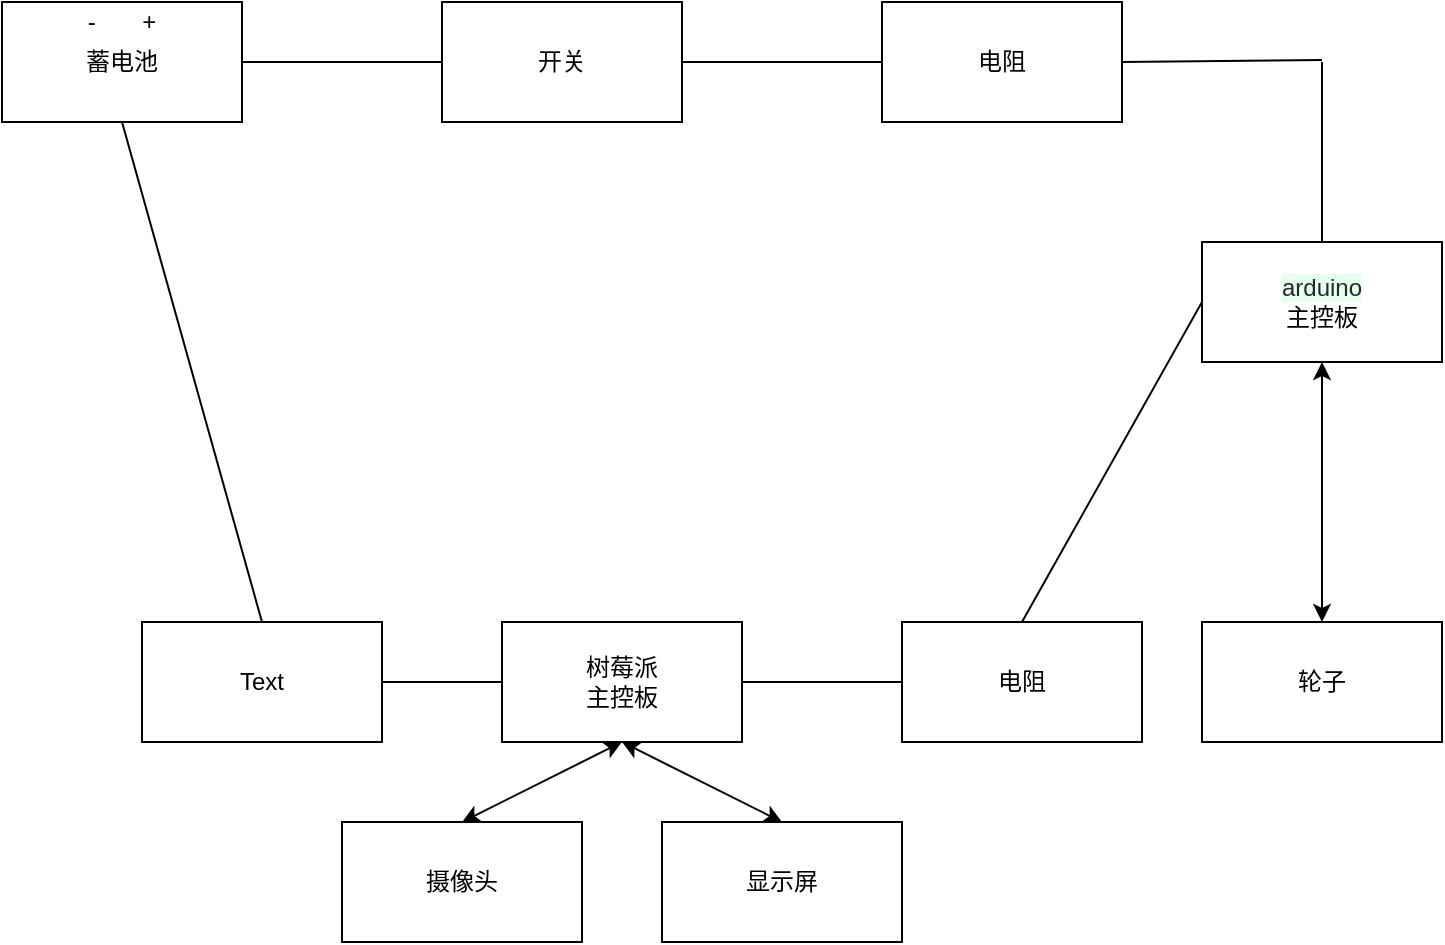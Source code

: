 <mxfile type="device" version="12.4.3" pages="1"><diagram id="74e2e168-ea6b-b213-b513-2b3c1d86103e" name="Page-1"><mxGraphModel grid="1" shadow="0" math="0" background="#ffffff" pageHeight="850" pageWidth="1100" pageScale="1" page="1" fold="1" arrows="1" connect="1" tooltips="1" guides="1" gridSize="10" dy="565" dx="1021"><root><mxCell id="0"/><mxCell id="1" parent="0"/><mxCell id="BZ50XDCmiOzdGVRByGjM-4" value="" parent="1" vertex="1" style="rounded=0;whiteSpace=wrap;html=1;"><mxGeometry as="geometry" height="60" width="120" y="20" x="340"/></mxCell><mxCell id="BZ50XDCmiOzdGVRByGjM-5" value="蓄电池" parent="1" vertex="1" style="text;html=1;strokeColor=none;fillColor=none;align=center;verticalAlign=middle;whiteSpace=wrap;rounded=0;"><mxGeometry as="geometry" height="20" width="40" y="40" x="380"/></mxCell><mxCell id="BZ50XDCmiOzdGVRByGjM-6" value="" parent="1" style="endArrow=none;html=1;exitX=1;exitY=0.5;exitDx=0;exitDy=0;entryX=0;entryY=0.5;entryDx=0;entryDy=0;" edge="1" target="BZ50XDCmiOzdGVRByGjM-7" source="BZ50XDCmiOzdGVRByGjM-4"><mxGeometry as="geometry" height="50" width="50" relative="1"><mxPoint as="sourcePoint" y="49.5" x="460"/><mxPoint as="targetPoint" y="50" x="580"/></mxGeometry></mxCell><mxCell id="BZ50XDCmiOzdGVRByGjM-7" value="" parent="1" vertex="1" style="rounded=0;whiteSpace=wrap;html=1;"><mxGeometry as="geometry" height="60" width="120" y="20" x="560"/></mxCell><mxCell id="BZ50XDCmiOzdGVRByGjM-8" value="开关" parent="1" vertex="1" style="text;html=1;strokeColor=none;fillColor=none;align=center;verticalAlign=middle;whiteSpace=wrap;rounded=0;"><mxGeometry as="geometry" height="20" width="40" y="40" x="600"/></mxCell><mxCell id="BZ50XDCmiOzdGVRByGjM-9" value="" parent="1" style="endArrow=none;html=1;exitX=1;exitY=0.5;exitDx=0;exitDy=0;entryX=0;entryY=0.5;entryDx=0;entryDy=0;" edge="1" target="BZ50XDCmiOzdGVRByGjM-10" source="BZ50XDCmiOzdGVRByGjM-7"><mxGeometry as="geometry" height="50" width="50" relative="1"><mxPoint as="sourcePoint" y="49.5" x="680"/><mxPoint as="targetPoint" y="49.5" x="780"/></mxGeometry></mxCell><mxCell id="BZ50XDCmiOzdGVRByGjM-10" value="" parent="1" vertex="1" style="rounded=0;whiteSpace=wrap;html=1;"><mxGeometry as="geometry" height="60" width="120" y="20" x="780"/></mxCell><mxCell id="BZ50XDCmiOzdGVRByGjM-11" value="电阻" parent="1" vertex="1" style="text;html=1;strokeColor=none;fillColor=none;align=center;verticalAlign=middle;whiteSpace=wrap;rounded=0;"><mxGeometry as="geometry" height="20" width="40" y="40" x="820"/></mxCell><mxCell id="BZ50XDCmiOzdGVRByGjM-12" value="&amp;nbsp;" parent="1" vertex="1" style="rounded=0;whiteSpace=wrap;html=1;"><mxGeometry as="geometry" height="60" width="120" y="140" x="940"/></mxCell><mxCell id="BZ50XDCmiOzdGVRByGjM-13" value="" parent="1" style="endArrow=none;html=1;exitX=1;exitY=0.5;exitDx=0;exitDy=0;" edge="1" source="BZ50XDCmiOzdGVRByGjM-10"><mxGeometry as="geometry" height="50" width="50" relative="1"><mxPoint as="sourcePoint" y="49.5" x="900"/><mxPoint as="targetPoint" y="49" x="1000"/></mxGeometry></mxCell><mxCell id="BZ50XDCmiOzdGVRByGjM-14" value="" parent="1" style="endArrow=none;html=1;exitX=0.5;exitY=0;exitDx=0;exitDy=0;" edge="1" source="BZ50XDCmiOzdGVRByGjM-12"><mxGeometry as="geometry" height="50" width="50" relative="1"><mxPoint as="sourcePoint" y="140" x="1000"/><mxPoint as="targetPoint" y="50" x="1000"/></mxGeometry></mxCell><mxCell id="BZ50XDCmiOzdGVRByGjM-16" value="&lt;span style=&quot;display: inline ; float: none ; background-color: rgb(230 , 255 , 237) ; color: rgb(36 , 41 , 46) ; font-family: , &amp;#34;consolas&amp;#34; , &amp;#34;liberation mono&amp;#34; , &amp;#34;menlo&amp;#34; , monospace ; font-size: 12px ; font-style: normal ; font-variant: normal ; font-weight: 400 ; letter-spacing: normal ; overflow-wrap: break-word ; text-align: left ; text-decoration: none ; text-indent: -7px ; text-transform: none ; white-space: pre-wrap ; word-spacing: 0px&quot;&gt;arduino&lt;/span&gt;主控板" parent="1" vertex="1" style="text;html=1;strokeColor=none;fillColor=none;align=center;verticalAlign=middle;whiteSpace=wrap;rounded=0;"><mxGeometry as="geometry" height="20" width="40" y="160" x="980"/></mxCell><mxCell id="BZ50XDCmiOzdGVRByGjM-18" value="" parent="1" vertex="1" style="rounded=0;whiteSpace=wrap;html=1;"><mxGeometry as="geometry" height="60" width="120" y="330" x="940"/></mxCell><mxCell id="BZ50XDCmiOzdGVRByGjM-19" value="轮子" parent="1" vertex="1" style="text;html=1;strokeColor=none;fillColor=none;align=center;verticalAlign=middle;whiteSpace=wrap;rounded=0;"><mxGeometry as="geometry" height="20" width="40" y="350" x="980"/></mxCell><mxCell id="BZ50XDCmiOzdGVRByGjM-21" value="" parent="1" vertex="1" style="rounded=0;whiteSpace=wrap;html=1;"><mxGeometry as="geometry" height="60" width="120" y="330" x="790.0"/></mxCell><mxCell id="BZ50XDCmiOzdGVRByGjM-22" value="电阻" parent="1" vertex="1" style="text;html=1;strokeColor=none;fillColor=none;align=center;verticalAlign=middle;whiteSpace=wrap;rounded=0;"><mxGeometry as="geometry" height="20" width="40" y="350" x="830"/></mxCell><mxCell id="BZ50XDCmiOzdGVRByGjM-27" value="" parent="1" style="endArrow=classic;startArrow=classic;html=1;exitX=0.5;exitY=0;exitDx=0;exitDy=0;" edge="1" source="BZ50XDCmiOzdGVRByGjM-18"><mxGeometry as="geometry" height="50" width="50" relative="1"><mxPoint as="sourcePoint" y="250" x="950"/><mxPoint as="targetPoint" y="200" x="1000"/></mxGeometry></mxCell><mxCell id="BZ50XDCmiOzdGVRByGjM-30" value="- &amp;nbsp; &amp;nbsp; &amp;nbsp; +" parent="1" vertex="1" style="text;html=1;strokeColor=none;fillColor=none;align=center;verticalAlign=middle;whiteSpace=wrap;rounded=0;"><mxGeometry as="geometry" height="20" width="40" y="20" x="380"/></mxCell><mxCell id="BZ50XDCmiOzdGVRByGjM-31" value="" parent="1" vertex="1" style="rounded=0;whiteSpace=wrap;html=1;"><mxGeometry as="geometry" height="60" width="120" y="330" x="590"/></mxCell><mxCell id="BZ50XDCmiOzdGVRByGjM-33" value="树莓派&lt;br&gt;主控板" parent="1" vertex="1" style="text;html=1;strokeColor=none;fillColor=none;align=center;verticalAlign=middle;whiteSpace=wrap;rounded=0;"><mxGeometry as="geometry" height="20" width="40" y="350" x="630"/></mxCell><mxCell id="BZ50XDCmiOzdGVRByGjM-35" value="" parent="1" vertex="1" style="rounded=0;whiteSpace=wrap;html=1;"><mxGeometry as="geometry" height="60" width="120" y="430" x="510"/></mxCell><mxCell id="BZ50XDCmiOzdGVRByGjM-36" value="摄像头" parent="1" vertex="1" style="text;html=1;strokeColor=none;fillColor=none;align=center;verticalAlign=middle;whiteSpace=wrap;rounded=0;"><mxGeometry as="geometry" height="20" width="40" y="450" x="550"/></mxCell><mxCell id="BZ50XDCmiOzdGVRByGjM-38" value="" parent="1" vertex="1" style="rounded=0;whiteSpace=wrap;html=1;"><mxGeometry as="geometry" height="60" width="120" y="430" x="670"/></mxCell><mxCell id="BZ50XDCmiOzdGVRByGjM-44" value="显示屏" parent="1" vertex="1" style="text;html=1;strokeColor=none;fillColor=none;align=center;verticalAlign=middle;whiteSpace=wrap;rounded=0;"><mxGeometry as="geometry" height="20" width="40" y="450" x="710"/></mxCell><mxCell id="BZ50XDCmiOzdGVRByGjM-53" value="" parent="1" style="endArrow=none;html=1;exitX=0.5;exitY=0;exitDx=0;exitDy=0;" edge="1" source="BZ50XDCmiOzdGVRByGjM-21"><mxGeometry as="geometry" height="50" width="50" relative="1"><mxPoint as="sourcePoint" y="220" x="890"/><mxPoint as="targetPoint" y="170" x="940"/></mxGeometry></mxCell><mxCell id="BZ50XDCmiOzdGVRByGjM-54" value="" parent="1" style="endArrow=none;html=1;exitX=1;exitY=0.5;exitDx=0;exitDy=0;" edge="1" source="BZ50XDCmiOzdGVRByGjM-31"><mxGeometry as="geometry" height="50" width="50" relative="1"><mxPoint as="sourcePoint" y="410" x="740"/><mxPoint as="targetPoint" y="360" x="790"/></mxGeometry></mxCell><mxCell id="BZ50XDCmiOzdGVRByGjM-55" value="" parent="1" style="endArrow=classic;startArrow=classic;html=1;entryX=0.5;entryY=1;entryDx=0;entryDy=0;exitX=0.5;exitY=0;exitDx=0;exitDy=0;" edge="1" target="BZ50XDCmiOzdGVRByGjM-31" source="BZ50XDCmiOzdGVRByGjM-35"><mxGeometry as="geometry" height="50" width="50" relative="1"><mxPoint as="sourcePoint" y="430" x="490"/><mxPoint as="targetPoint" y="380" x="540"/></mxGeometry></mxCell><mxCell id="BZ50XDCmiOzdGVRByGjM-56" value="" parent="1" style="endArrow=classic;startArrow=classic;html=1;entryX=0.5;entryY=1;entryDx=0;entryDy=0;exitX=0.5;exitY=0;exitDx=0;exitDy=0;" edge="1" target="BZ50XDCmiOzdGVRByGjM-31" source="BZ50XDCmiOzdGVRByGjM-38"><mxGeometry as="geometry" height="50" width="50" relative="1"><mxPoint as="sourcePoint" y="420" x="720"/><mxPoint as="targetPoint" y="370" x="770"/></mxGeometry></mxCell><mxCell id="BZ50XDCmiOzdGVRByGjM-57" value="" parent="1" style="endArrow=none;html=1;entryX=0;entryY=0.5;entryDx=0;entryDy=0;exitX=1;exitY=0.5;exitDx=0;exitDy=0;" edge="1" target="BZ50XDCmiOzdGVRByGjM-31" source="BZ50XDCmiOzdGVRByGjM-61"><mxGeometry as="geometry" height="50" width="50" relative="1"><mxPoint as="sourcePoint" y="400" x="510"/><mxPoint as="targetPoint" y="350" x="560"/></mxGeometry></mxCell><mxCell id="BZ50XDCmiOzdGVRByGjM-61" value="" parent="1" vertex="1" style="rounded=0;whiteSpace=wrap;html=1;"><mxGeometry as="geometry" height="60" width="120" y="330" x="410"/></mxCell><mxCell id="BZ50XDCmiOzdGVRByGjM-62" value="" parent="1" style="endArrow=none;html=1;entryX=0.5;entryY=1;entryDx=0;entryDy=0;exitX=0.5;exitY=0;exitDx=0;exitDy=0;" edge="1" target="BZ50XDCmiOzdGVRByGjM-4" source="BZ50XDCmiOzdGVRByGjM-61"><mxGeometry as="geometry" height="50" width="50" relative="1"><mxPoint as="sourcePoint" y="560" x="340"/><mxPoint as="targetPoint" y="510" x="390"/></mxGeometry></mxCell><mxCell id="BZ50XDCmiOzdGVRByGjM-63" value="Text" parent="1" vertex="1" style="text;html=1;strokeColor=none;fillColor=none;align=center;verticalAlign=middle;whiteSpace=wrap;rounded=0;"><mxGeometry as="geometry" height="20" width="40" y="350" x="450"/></mxCell></root></mxGraphModel></diagram></mxfile>